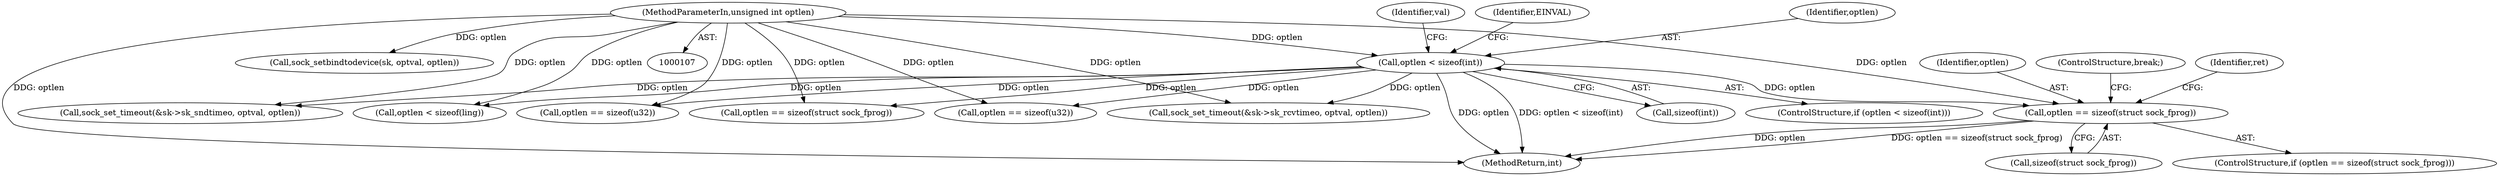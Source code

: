 digraph "0_linux_b98b0bc8c431e3ceb4b26b0dfc8db509518fb290@API" {
"1000657" [label="(Call,optlen == sizeof(struct sock_fprog))"];
"1000137" [label="(Call,optlen < sizeof(int))"];
"1000112" [label="(MethodParameterIn,unsigned int optlen)"];
"1000137" [label="(Call,optlen < sizeof(int))"];
"1000656" [label="(ControlStructure,if (optlen == sizeof(struct sock_fprog)))"];
"1000596" [label="(Call,optlen == sizeof(struct sock_fprog))"];
"1000681" [label="(ControlStructure,break;)"];
"1000146" [label="(Identifier,val)"];
"1000659" [label="(Call,sizeof(struct sock_fprog))"];
"1000664" [label="(Identifier,ret)"];
"1000688" [label="(Call,optlen == sizeof(u32))"];
"1000627" [label="(Call,optlen == sizeof(u32))"];
"1000657" [label="(Call,optlen == sizeof(struct sock_fprog))"];
"1000112" [label="(MethodParameterIn,unsigned int optlen)"];
"1000356" [label="(Call,optlen < sizeof(ling))"];
"1000139" [label="(Call,sizeof(int))"];
"1000571" [label="(Call,sock_set_timeout(&sk->sk_rcvtimeo, optval, optlen))"];
"1000143" [label="(Identifier,EINVAL)"];
"1000136" [label="(ControlStructure,if (optlen < sizeof(int)))"];
"1000132" [label="(Call,sock_setbindtodevice(sk, optval, optlen))"];
"1000658" [label="(Identifier,optlen)"];
"1000138" [label="(Identifier,optlen)"];
"1000890" [label="(MethodReturn,int)"];
"1000582" [label="(Call,sock_set_timeout(&sk->sk_sndtimeo, optval, optlen))"];
"1000657" -> "1000656"  [label="AST: "];
"1000657" -> "1000659"  [label="CFG: "];
"1000658" -> "1000657"  [label="AST: "];
"1000659" -> "1000657"  [label="AST: "];
"1000664" -> "1000657"  [label="CFG: "];
"1000681" -> "1000657"  [label="CFG: "];
"1000657" -> "1000890"  [label="DDG: optlen"];
"1000657" -> "1000890"  [label="DDG: optlen == sizeof(struct sock_fprog)"];
"1000137" -> "1000657"  [label="DDG: optlen"];
"1000112" -> "1000657"  [label="DDG: optlen"];
"1000137" -> "1000136"  [label="AST: "];
"1000137" -> "1000139"  [label="CFG: "];
"1000138" -> "1000137"  [label="AST: "];
"1000139" -> "1000137"  [label="AST: "];
"1000143" -> "1000137"  [label="CFG: "];
"1000146" -> "1000137"  [label="CFG: "];
"1000137" -> "1000890"  [label="DDG: optlen"];
"1000137" -> "1000890"  [label="DDG: optlen < sizeof(int)"];
"1000112" -> "1000137"  [label="DDG: optlen"];
"1000137" -> "1000356"  [label="DDG: optlen"];
"1000137" -> "1000571"  [label="DDG: optlen"];
"1000137" -> "1000582"  [label="DDG: optlen"];
"1000137" -> "1000596"  [label="DDG: optlen"];
"1000137" -> "1000627"  [label="DDG: optlen"];
"1000137" -> "1000688"  [label="DDG: optlen"];
"1000112" -> "1000107"  [label="AST: "];
"1000112" -> "1000890"  [label="DDG: optlen"];
"1000112" -> "1000132"  [label="DDG: optlen"];
"1000112" -> "1000356"  [label="DDG: optlen"];
"1000112" -> "1000571"  [label="DDG: optlen"];
"1000112" -> "1000582"  [label="DDG: optlen"];
"1000112" -> "1000596"  [label="DDG: optlen"];
"1000112" -> "1000627"  [label="DDG: optlen"];
"1000112" -> "1000688"  [label="DDG: optlen"];
}
